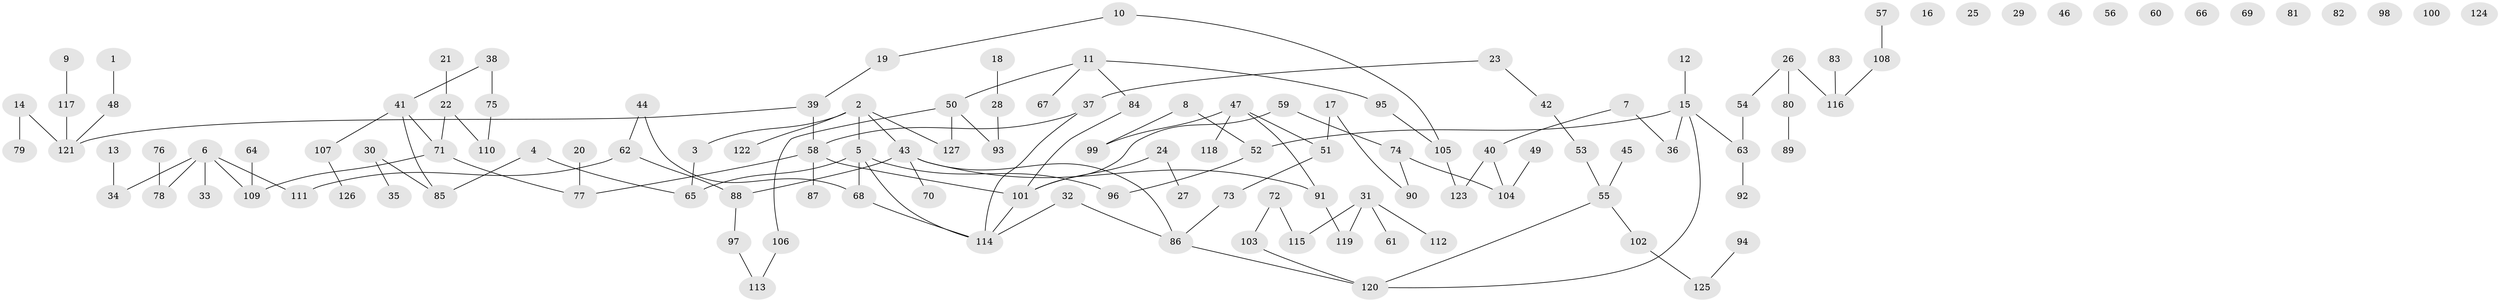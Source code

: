 // Generated by graph-tools (version 1.1) at 2025/25/03/09/25 03:25:16]
// undirected, 127 vertices, 132 edges
graph export_dot {
graph [start="1"]
  node [color=gray90,style=filled];
  1;
  2;
  3;
  4;
  5;
  6;
  7;
  8;
  9;
  10;
  11;
  12;
  13;
  14;
  15;
  16;
  17;
  18;
  19;
  20;
  21;
  22;
  23;
  24;
  25;
  26;
  27;
  28;
  29;
  30;
  31;
  32;
  33;
  34;
  35;
  36;
  37;
  38;
  39;
  40;
  41;
  42;
  43;
  44;
  45;
  46;
  47;
  48;
  49;
  50;
  51;
  52;
  53;
  54;
  55;
  56;
  57;
  58;
  59;
  60;
  61;
  62;
  63;
  64;
  65;
  66;
  67;
  68;
  69;
  70;
  71;
  72;
  73;
  74;
  75;
  76;
  77;
  78;
  79;
  80;
  81;
  82;
  83;
  84;
  85;
  86;
  87;
  88;
  89;
  90;
  91;
  92;
  93;
  94;
  95;
  96;
  97;
  98;
  99;
  100;
  101;
  102;
  103;
  104;
  105;
  106;
  107;
  108;
  109;
  110;
  111;
  112;
  113;
  114;
  115;
  116;
  117;
  118;
  119;
  120;
  121;
  122;
  123;
  124;
  125;
  126;
  127;
  1 -- 48;
  2 -- 3;
  2 -- 5;
  2 -- 43;
  2 -- 122;
  2 -- 127;
  3 -- 65;
  4 -- 65;
  4 -- 85;
  5 -- 65;
  5 -- 68;
  5 -- 96;
  5 -- 114;
  6 -- 33;
  6 -- 34;
  6 -- 78;
  6 -- 109;
  6 -- 111;
  7 -- 36;
  7 -- 40;
  8 -- 52;
  8 -- 99;
  9 -- 117;
  10 -- 19;
  10 -- 105;
  11 -- 50;
  11 -- 67;
  11 -- 84;
  11 -- 95;
  12 -- 15;
  13 -- 34;
  14 -- 79;
  14 -- 121;
  15 -- 36;
  15 -- 52;
  15 -- 63;
  15 -- 120;
  17 -- 51;
  17 -- 90;
  18 -- 28;
  19 -- 39;
  20 -- 77;
  21 -- 22;
  22 -- 71;
  22 -- 110;
  23 -- 37;
  23 -- 42;
  24 -- 27;
  24 -- 101;
  26 -- 54;
  26 -- 80;
  26 -- 116;
  28 -- 93;
  30 -- 35;
  30 -- 85;
  31 -- 61;
  31 -- 112;
  31 -- 115;
  31 -- 119;
  32 -- 86;
  32 -- 114;
  37 -- 58;
  37 -- 114;
  38 -- 41;
  38 -- 75;
  39 -- 58;
  39 -- 121;
  40 -- 104;
  40 -- 123;
  41 -- 71;
  41 -- 85;
  41 -- 107;
  42 -- 53;
  43 -- 70;
  43 -- 86;
  43 -- 88;
  43 -- 91;
  44 -- 62;
  44 -- 68;
  45 -- 55;
  47 -- 51;
  47 -- 91;
  47 -- 99;
  47 -- 118;
  48 -- 121;
  49 -- 104;
  50 -- 93;
  50 -- 106;
  50 -- 127;
  51 -- 73;
  52 -- 96;
  53 -- 55;
  54 -- 63;
  55 -- 102;
  55 -- 120;
  57 -- 108;
  58 -- 77;
  58 -- 87;
  58 -- 101;
  59 -- 74;
  59 -- 101;
  62 -- 88;
  62 -- 111;
  63 -- 92;
  64 -- 109;
  68 -- 114;
  71 -- 77;
  71 -- 109;
  72 -- 103;
  72 -- 115;
  73 -- 86;
  74 -- 90;
  74 -- 104;
  75 -- 110;
  76 -- 78;
  80 -- 89;
  83 -- 116;
  84 -- 101;
  86 -- 120;
  88 -- 97;
  91 -- 119;
  94 -- 125;
  95 -- 105;
  97 -- 113;
  101 -- 114;
  102 -- 125;
  103 -- 120;
  105 -- 123;
  106 -- 113;
  107 -- 126;
  108 -- 116;
  117 -- 121;
}
